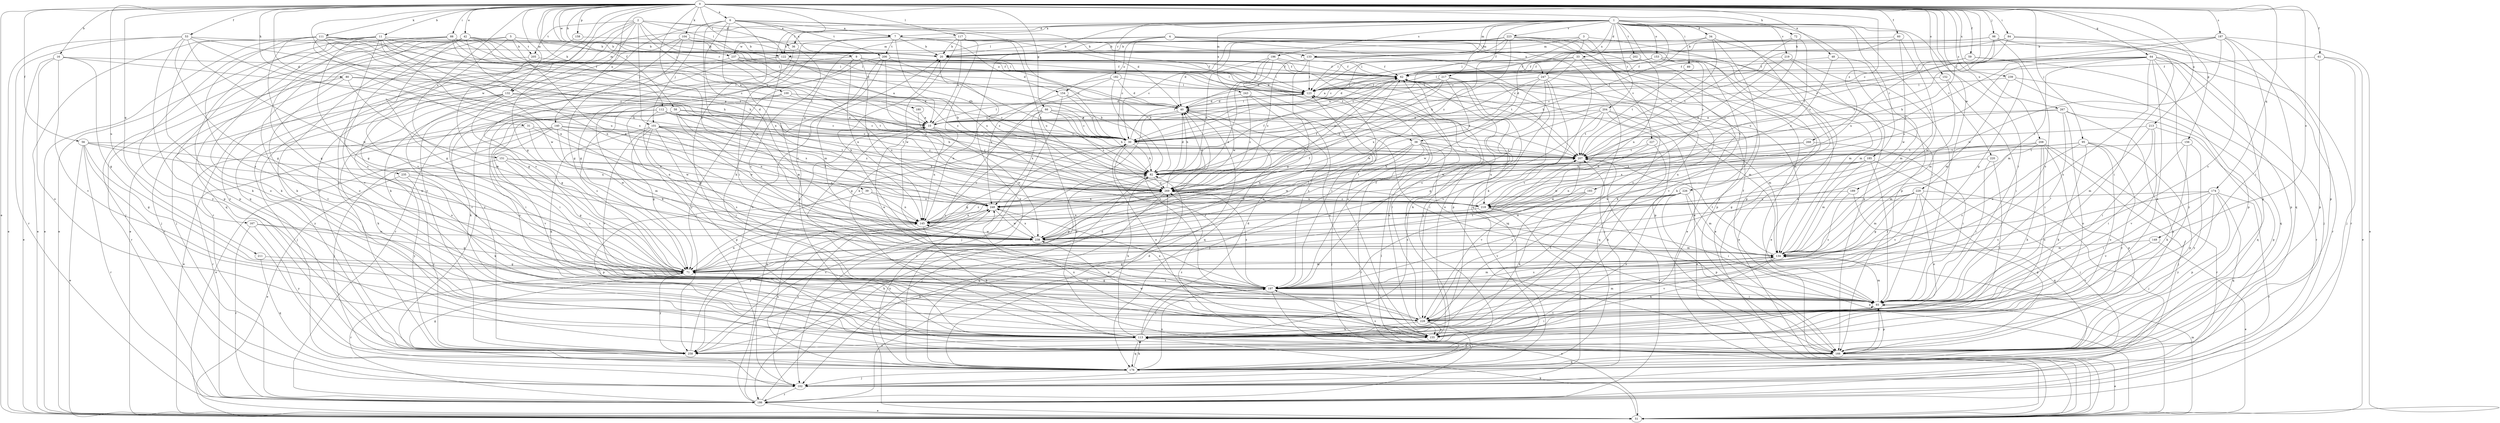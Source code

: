 strict digraph  {
0;
1;
2;
3;
4;
5;
6;
7;
9;
10;
11;
16;
20;
30;
31;
33;
34;
36;
38;
39;
40;
42;
48;
51;
53;
56;
58;
59;
60;
61;
62;
64;
66;
71;
72;
80;
82;
84;
88;
89;
93;
95;
98;
100;
101;
102;
104;
111;
112;
113;
117;
122;
123;
132;
133;
134;
140;
145;
149;
151;
152;
153;
154;
155;
156;
158;
166;
167;
174;
176;
180;
182;
185;
186;
187;
189;
193;
196;
197;
202;
204;
205;
206;
207;
208;
211;
213;
217;
218;
219;
220;
223;
226;
227;
228;
229;
235;
237;
238;
239;
243;
247;
248;
258;
267;
268;
269;
0 -> 6  [label=a];
0 -> 11  [label=b];
0 -> 16  [label=b];
0 -> 20  [label=b];
0 -> 30  [label=c];
0 -> 31  [label=d];
0 -> 42  [label=e];
0 -> 48  [label=e];
0 -> 51  [label=e];
0 -> 53  [label=f];
0 -> 56  [label=f];
0 -> 58  [label=f];
0 -> 59  [label=f];
0 -> 60  [label=f];
0 -> 61  [label=f];
0 -> 64  [label=g];
0 -> 66  [label=g];
0 -> 72  [label=h];
0 -> 80  [label=h];
0 -> 84  [label=i];
0 -> 88  [label=i];
0 -> 95  [label=j];
0 -> 98  [label=j];
0 -> 104  [label=k];
0 -> 111  [label=k];
0 -> 112  [label=k];
0 -> 113  [label=k];
0 -> 117  [label=l];
0 -> 122  [label=l];
0 -> 132  [label=m];
0 -> 140  [label=n];
0 -> 145  [label=n];
0 -> 149  [label=o];
0 -> 151  [label=o];
0 -> 152  [label=o];
0 -> 156  [label=p];
0 -> 158  [label=p];
0 -> 167  [label=q];
0 -> 174  [label=q];
0 -> 180  [label=r];
0 -> 187  [label=s];
0 -> 208  [label=u];
0 -> 211  [label=u];
0 -> 213  [label=u];
0 -> 229  [label=w];
0 -> 235  [label=w];
0 -> 237  [label=w];
0 -> 239  [label=x];
0 -> 258  [label=y];
0 -> 267  [label=z];
0 -> 268  [label=z];
0 -> 269  [label=z];
1 -> 7  [label=a];
1 -> 30  [label=c];
1 -> 33  [label=d];
1 -> 34  [label=d];
1 -> 36  [label=d];
1 -> 89  [label=i];
1 -> 93  [label=i];
1 -> 122  [label=l];
1 -> 132  [label=m];
1 -> 133  [label=m];
1 -> 153  [label=o];
1 -> 166  [label=p];
1 -> 176  [label=q];
1 -> 182  [label=r];
1 -> 185  [label=r];
1 -> 189  [label=s];
1 -> 193  [label=s];
1 -> 196  [label=s];
1 -> 202  [label=t];
1 -> 204  [label=t];
1 -> 217  [label=u];
1 -> 219  [label=v];
1 -> 220  [label=v];
1 -> 223  [label=v];
1 -> 226  [label=v];
1 -> 243  [label=x];
1 -> 247  [label=x];
1 -> 269  [label=z];
2 -> 7  [label=a];
2 -> 36  [label=d];
2 -> 71  [label=g];
2 -> 82  [label=h];
2 -> 100  [label=j];
2 -> 101  [label=j];
2 -> 122  [label=l];
2 -> 176  [label=q];
2 -> 186  [label=r];
2 -> 205  [label=t];
2 -> 258  [label=y];
3 -> 20  [label=b];
3 -> 30  [label=c];
3 -> 38  [label=d];
3 -> 51  [label=e];
3 -> 133  [label=m];
3 -> 227  [label=v];
4 -> 30  [label=c];
4 -> 51  [label=e];
4 -> 113  [label=k];
4 -> 122  [label=l];
4 -> 154  [label=o];
4 -> 176  [label=q];
4 -> 237  [label=w];
4 -> 247  [label=x];
5 -> 51  [label=e];
5 -> 133  [label=m];
5 -> 145  [label=n];
5 -> 197  [label=s];
5 -> 205  [label=t];
5 -> 228  [label=v];
6 -> 7  [label=a];
6 -> 9  [label=a];
6 -> 38  [label=d];
6 -> 39  [label=d];
6 -> 40  [label=d];
6 -> 101  [label=j];
6 -> 113  [label=k];
6 -> 145  [label=n];
6 -> 206  [label=t];
6 -> 238  [label=w];
6 -> 258  [label=y];
7 -> 20  [label=b];
7 -> 62  [label=f];
7 -> 71  [label=g];
7 -> 93  [label=i];
7 -> 133  [label=m];
7 -> 154  [label=o];
7 -> 206  [label=t];
7 -> 218  [label=u];
9 -> 62  [label=f];
9 -> 82  [label=h];
9 -> 113  [label=k];
9 -> 123  [label=l];
9 -> 145  [label=n];
9 -> 176  [label=q];
9 -> 248  [label=x];
10 -> 30  [label=c];
10 -> 123  [label=l];
10 -> 145  [label=n];
10 -> 155  [label=o];
10 -> 238  [label=w];
11 -> 20  [label=b];
11 -> 30  [label=c];
11 -> 51  [label=e];
11 -> 71  [label=g];
11 -> 113  [label=k];
11 -> 123  [label=l];
11 -> 145  [label=n];
11 -> 197  [label=s];
11 -> 238  [label=w];
11 -> 258  [label=y];
16 -> 51  [label=e];
16 -> 62  [label=f];
16 -> 71  [label=g];
16 -> 82  [label=h];
16 -> 155  [label=o];
16 -> 228  [label=v];
20 -> 62  [label=f];
20 -> 269  [label=z];
30 -> 62  [label=f];
30 -> 71  [label=g];
30 -> 82  [label=h];
30 -> 155  [label=o];
30 -> 197  [label=s];
30 -> 207  [label=t];
31 -> 30  [label=c];
31 -> 186  [label=r];
31 -> 238  [label=w];
31 -> 248  [label=x];
33 -> 40  [label=d];
33 -> 62  [label=f];
33 -> 93  [label=i];
33 -> 113  [label=k];
33 -> 269  [label=z];
34 -> 20  [label=b];
34 -> 82  [label=h];
34 -> 113  [label=k];
34 -> 166  [label=p];
34 -> 207  [label=t];
36 -> 102  [label=j];
36 -> 197  [label=s];
38 -> 93  [label=i];
38 -> 102  [label=j];
38 -> 145  [label=n];
38 -> 186  [label=r];
38 -> 207  [label=t];
38 -> 218  [label=u];
38 -> 238  [label=w];
38 -> 258  [label=y];
39 -> 145  [label=n];
39 -> 166  [label=p];
39 -> 248  [label=x];
40 -> 10  [label=a];
40 -> 82  [label=h];
40 -> 93  [label=i];
40 -> 123  [label=l];
40 -> 176  [label=q];
40 -> 186  [label=r];
42 -> 10  [label=a];
42 -> 20  [label=b];
42 -> 40  [label=d];
42 -> 71  [label=g];
42 -> 102  [label=j];
42 -> 113  [label=k];
42 -> 123  [label=l];
42 -> 145  [label=n];
42 -> 166  [label=p];
42 -> 176  [label=q];
48 -> 62  [label=f];
48 -> 134  [label=m];
48 -> 269  [label=z];
51 -> 82  [label=h];
51 -> 93  [label=i];
51 -> 113  [label=k];
51 -> 123  [label=l];
51 -> 134  [label=m];
53 -> 20  [label=b];
53 -> 51  [label=e];
53 -> 71  [label=g];
53 -> 82  [label=h];
53 -> 166  [label=p];
53 -> 186  [label=r];
53 -> 218  [label=u];
53 -> 238  [label=w];
56 -> 51  [label=e];
56 -> 71  [label=g];
56 -> 186  [label=r];
56 -> 207  [label=t];
56 -> 218  [label=u];
56 -> 228  [label=v];
56 -> 238  [label=w];
58 -> 10  [label=a];
58 -> 30  [label=c];
58 -> 51  [label=e];
58 -> 93  [label=i];
58 -> 145  [label=n];
58 -> 238  [label=w];
59 -> 30  [label=c];
59 -> 62  [label=f];
59 -> 71  [label=g];
59 -> 166  [label=p];
60 -> 20  [label=b];
60 -> 30  [label=c];
60 -> 134  [label=m];
60 -> 238  [label=w];
61 -> 51  [label=e];
61 -> 62  [label=f];
61 -> 102  [label=j];
61 -> 166  [label=p];
62 -> 123  [label=l];
62 -> 134  [label=m];
62 -> 145  [label=n];
62 -> 166  [label=p];
62 -> 207  [label=t];
62 -> 258  [label=y];
64 -> 62  [label=f];
64 -> 102  [label=j];
64 -> 123  [label=l];
64 -> 134  [label=m];
64 -> 155  [label=o];
64 -> 166  [label=p];
64 -> 186  [label=r];
64 -> 197  [label=s];
64 -> 207  [label=t];
64 -> 218  [label=u];
64 -> 258  [label=y];
66 -> 10  [label=a];
66 -> 30  [label=c];
66 -> 71  [label=g];
66 -> 82  [label=h];
66 -> 166  [label=p];
66 -> 207  [label=t];
66 -> 248  [label=x];
66 -> 269  [label=z];
71 -> 123  [label=l];
71 -> 134  [label=m];
71 -> 145  [label=n];
71 -> 186  [label=r];
71 -> 197  [label=s];
71 -> 207  [label=t];
71 -> 258  [label=y];
72 -> 20  [label=b];
72 -> 207  [label=t];
72 -> 218  [label=u];
72 -> 269  [label=z];
80 -> 10  [label=a];
80 -> 123  [label=l];
80 -> 134  [label=m];
80 -> 186  [label=r];
80 -> 228  [label=v];
82 -> 20  [label=b];
82 -> 40  [label=d];
82 -> 62  [label=f];
82 -> 102  [label=j];
82 -> 269  [label=z];
84 -> 20  [label=b];
84 -> 93  [label=i];
84 -> 123  [label=l];
84 -> 176  [label=q];
84 -> 207  [label=t];
88 -> 10  [label=a];
88 -> 20  [label=b];
88 -> 51  [label=e];
88 -> 113  [label=k];
88 -> 123  [label=l];
88 -> 155  [label=o];
88 -> 166  [label=p];
88 -> 207  [label=t];
89 -> 207  [label=t];
93 -> 62  [label=f];
93 -> 134  [label=m];
93 -> 166  [label=p];
93 -> 228  [label=v];
93 -> 248  [label=x];
95 -> 113  [label=k];
95 -> 155  [label=o];
95 -> 166  [label=p];
95 -> 197  [label=s];
95 -> 207  [label=t];
95 -> 218  [label=u];
95 -> 248  [label=x];
95 -> 258  [label=y];
98 -> 20  [label=b];
98 -> 30  [label=c];
98 -> 123  [label=l];
98 -> 166  [label=p];
98 -> 186  [label=r];
98 -> 197  [label=s];
98 -> 218  [label=u];
100 -> 30  [label=c];
100 -> 40  [label=d];
100 -> 113  [label=k];
100 -> 197  [label=s];
100 -> 218  [label=u];
101 -> 30  [label=c];
101 -> 71  [label=g];
101 -> 93  [label=i];
101 -> 113  [label=k];
101 -> 166  [label=p];
101 -> 197  [label=s];
101 -> 207  [label=t];
101 -> 228  [label=v];
101 -> 248  [label=x];
101 -> 269  [label=z];
102 -> 186  [label=r];
102 -> 248  [label=x];
104 -> 20  [label=b];
104 -> 71  [label=g];
104 -> 113  [label=k];
104 -> 123  [label=l];
104 -> 197  [label=s];
104 -> 207  [label=t];
111 -> 20  [label=b];
111 -> 40  [label=d];
111 -> 51  [label=e];
111 -> 71  [label=g];
111 -> 82  [label=h];
111 -> 155  [label=o];
111 -> 197  [label=s];
111 -> 207  [label=t];
111 -> 248  [label=x];
111 -> 269  [label=z];
112 -> 10  [label=a];
112 -> 30  [label=c];
112 -> 82  [label=h];
112 -> 93  [label=i];
112 -> 113  [label=k];
112 -> 228  [label=v];
112 -> 238  [label=w];
112 -> 248  [label=x];
112 -> 269  [label=z];
113 -> 40  [label=d];
113 -> 82  [label=h];
113 -> 93  [label=i];
113 -> 166  [label=p];
113 -> 176  [label=q];
113 -> 197  [label=s];
113 -> 207  [label=t];
113 -> 258  [label=y];
117 -> 10  [label=a];
117 -> 20  [label=b];
117 -> 30  [label=c];
117 -> 113  [label=k];
117 -> 166  [label=p];
117 -> 218  [label=u];
117 -> 238  [label=w];
122 -> 10  [label=a];
122 -> 62  [label=f];
122 -> 186  [label=r];
122 -> 258  [label=y];
123 -> 40  [label=d];
123 -> 134  [label=m];
123 -> 155  [label=o];
132 -> 30  [label=c];
132 -> 40  [label=d];
132 -> 71  [label=g];
132 -> 102  [label=j];
132 -> 155  [label=o];
132 -> 207  [label=t];
132 -> 228  [label=v];
132 -> 258  [label=y];
133 -> 62  [label=f];
133 -> 71  [label=g];
133 -> 123  [label=l];
133 -> 166  [label=p];
133 -> 269  [label=z];
134 -> 71  [label=g];
134 -> 113  [label=k];
134 -> 197  [label=s];
134 -> 207  [label=t];
134 -> 228  [label=v];
140 -> 30  [label=c];
140 -> 51  [label=e];
140 -> 102  [label=j];
140 -> 134  [label=m];
140 -> 145  [label=n];
140 -> 228  [label=v];
140 -> 269  [label=z];
145 -> 30  [label=c];
145 -> 113  [label=k];
145 -> 238  [label=w];
145 -> 269  [label=z];
149 -> 51  [label=e];
149 -> 134  [label=m];
149 -> 228  [label=v];
151 -> 71  [label=g];
151 -> 82  [label=h];
151 -> 197  [label=s];
151 -> 258  [label=y];
151 -> 269  [label=z];
152 -> 93  [label=i];
152 -> 123  [label=l];
152 -> 134  [label=m];
153 -> 10  [label=a];
153 -> 30  [label=c];
153 -> 51  [label=e];
153 -> 62  [label=f];
153 -> 134  [label=m];
153 -> 228  [label=v];
154 -> 30  [label=c];
154 -> 40  [label=d];
154 -> 102  [label=j];
154 -> 145  [label=n];
155 -> 238  [label=w];
155 -> 248  [label=x];
156 -> 93  [label=i];
156 -> 113  [label=k];
156 -> 207  [label=t];
156 -> 258  [label=y];
158 -> 20  [label=b];
158 -> 258  [label=y];
166 -> 51  [label=e];
166 -> 93  [label=i];
166 -> 176  [label=q];
166 -> 197  [label=s];
166 -> 269  [label=z];
167 -> 71  [label=g];
167 -> 186  [label=r];
167 -> 238  [label=w];
167 -> 258  [label=y];
174 -> 93  [label=i];
174 -> 166  [label=p];
174 -> 176  [label=q];
174 -> 186  [label=r];
174 -> 197  [label=s];
174 -> 218  [label=u];
174 -> 228  [label=v];
174 -> 258  [label=y];
176 -> 71  [label=g];
176 -> 102  [label=j];
176 -> 113  [label=k];
176 -> 145  [label=n];
176 -> 197  [label=s];
176 -> 248  [label=x];
176 -> 269  [label=z];
180 -> 10  [label=a];
180 -> 269  [label=z];
182 -> 40  [label=d];
182 -> 123  [label=l];
182 -> 228  [label=v];
182 -> 248  [label=x];
182 -> 258  [label=y];
185 -> 82  [label=h];
185 -> 93  [label=i];
185 -> 102  [label=j];
185 -> 134  [label=m];
185 -> 145  [label=n];
185 -> 238  [label=w];
186 -> 10  [label=a];
186 -> 30  [label=c];
186 -> 40  [label=d];
186 -> 51  [label=e];
186 -> 82  [label=h];
187 -> 20  [label=b];
187 -> 51  [label=e];
187 -> 82  [label=h];
187 -> 93  [label=i];
187 -> 166  [label=p];
187 -> 197  [label=s];
187 -> 238  [label=w];
187 -> 269  [label=z];
189 -> 166  [label=p];
189 -> 197  [label=s];
189 -> 218  [label=u];
193 -> 113  [label=k];
193 -> 197  [label=s];
193 -> 228  [label=v];
193 -> 248  [label=x];
196 -> 62  [label=f];
196 -> 82  [label=h];
196 -> 145  [label=n];
196 -> 155  [label=o];
196 -> 166  [label=p];
196 -> 238  [label=w];
197 -> 10  [label=a];
197 -> 51  [label=e];
197 -> 62  [label=f];
197 -> 71  [label=g];
197 -> 93  [label=i];
197 -> 123  [label=l];
197 -> 134  [label=m];
197 -> 269  [label=z];
202 -> 51  [label=e];
202 -> 62  [label=f];
202 -> 145  [label=n];
204 -> 10  [label=a];
204 -> 51  [label=e];
204 -> 71  [label=g];
204 -> 134  [label=m];
204 -> 176  [label=q];
204 -> 207  [label=t];
204 -> 238  [label=w];
205 -> 62  [label=f];
205 -> 71  [label=g];
205 -> 102  [label=j];
206 -> 62  [label=f];
206 -> 82  [label=h];
206 -> 123  [label=l];
206 -> 134  [label=m];
206 -> 197  [label=s];
206 -> 207  [label=t];
206 -> 218  [label=u];
206 -> 258  [label=y];
207 -> 82  [label=h];
207 -> 186  [label=r];
207 -> 228  [label=v];
208 -> 71  [label=g];
208 -> 102  [label=j];
208 -> 113  [label=k];
208 -> 134  [label=m];
208 -> 155  [label=o];
208 -> 166  [label=p];
208 -> 186  [label=r];
208 -> 207  [label=t];
211 -> 71  [label=g];
211 -> 176  [label=q];
213 -> 30  [label=c];
213 -> 93  [label=i];
213 -> 134  [label=m];
213 -> 166  [label=p];
213 -> 228  [label=v];
217 -> 10  [label=a];
217 -> 40  [label=d];
217 -> 82  [label=h];
217 -> 113  [label=k];
217 -> 123  [label=l];
217 -> 155  [label=o];
217 -> 238  [label=w];
217 -> 269  [label=z];
218 -> 93  [label=i];
218 -> 102  [label=j];
218 -> 145  [label=n];
218 -> 207  [label=t];
218 -> 269  [label=z];
219 -> 62  [label=f];
219 -> 82  [label=h];
219 -> 93  [label=i];
219 -> 134  [label=m];
220 -> 82  [label=h];
220 -> 93  [label=i];
220 -> 155  [label=o];
223 -> 20  [label=b];
223 -> 30  [label=c];
223 -> 40  [label=d];
223 -> 62  [label=f];
223 -> 82  [label=h];
223 -> 93  [label=i];
223 -> 123  [label=l];
223 -> 166  [label=p];
223 -> 228  [label=v];
223 -> 258  [label=y];
226 -> 51  [label=e];
226 -> 134  [label=m];
226 -> 155  [label=o];
226 -> 166  [label=p];
226 -> 197  [label=s];
226 -> 218  [label=u];
226 -> 238  [label=w];
226 -> 248  [label=x];
227 -> 113  [label=k];
227 -> 207  [label=t];
227 -> 238  [label=w];
228 -> 113  [label=k];
228 -> 123  [label=l];
228 -> 134  [label=m];
228 -> 145  [label=n];
228 -> 155  [label=o];
228 -> 176  [label=q];
229 -> 71  [label=g];
229 -> 102  [label=j];
229 -> 134  [label=m];
229 -> 155  [label=o];
229 -> 176  [label=q];
229 -> 197  [label=s];
229 -> 218  [label=u];
229 -> 238  [label=w];
235 -> 51  [label=e];
235 -> 113  [label=k];
235 -> 258  [label=y];
235 -> 269  [label=z];
237 -> 62  [label=f];
237 -> 82  [label=h];
237 -> 102  [label=j];
237 -> 123  [label=l];
237 -> 269  [label=z];
238 -> 20  [label=b];
238 -> 62  [label=f];
238 -> 134  [label=m];
238 -> 248  [label=x];
239 -> 123  [label=l];
239 -> 134  [label=m];
239 -> 176  [label=q];
239 -> 186  [label=r];
243 -> 40  [label=d];
243 -> 155  [label=o];
243 -> 197  [label=s];
243 -> 269  [label=z];
247 -> 102  [label=j];
247 -> 123  [label=l];
247 -> 176  [label=q];
247 -> 197  [label=s];
247 -> 228  [label=v];
247 -> 238  [label=w];
247 -> 248  [label=x];
248 -> 145  [label=n];
248 -> 238  [label=w];
248 -> 258  [label=y];
258 -> 20  [label=b];
258 -> 40  [label=d];
258 -> 62  [label=f];
267 -> 10  [label=a];
267 -> 93  [label=i];
267 -> 155  [label=o];
267 -> 166  [label=p];
267 -> 176  [label=q];
267 -> 207  [label=t];
268 -> 93  [label=i];
268 -> 207  [label=t];
268 -> 269  [label=z];
269 -> 40  [label=d];
269 -> 62  [label=f];
269 -> 71  [label=g];
269 -> 176  [label=q];
269 -> 207  [label=t];
269 -> 218  [label=u];
269 -> 248  [label=x];
}
